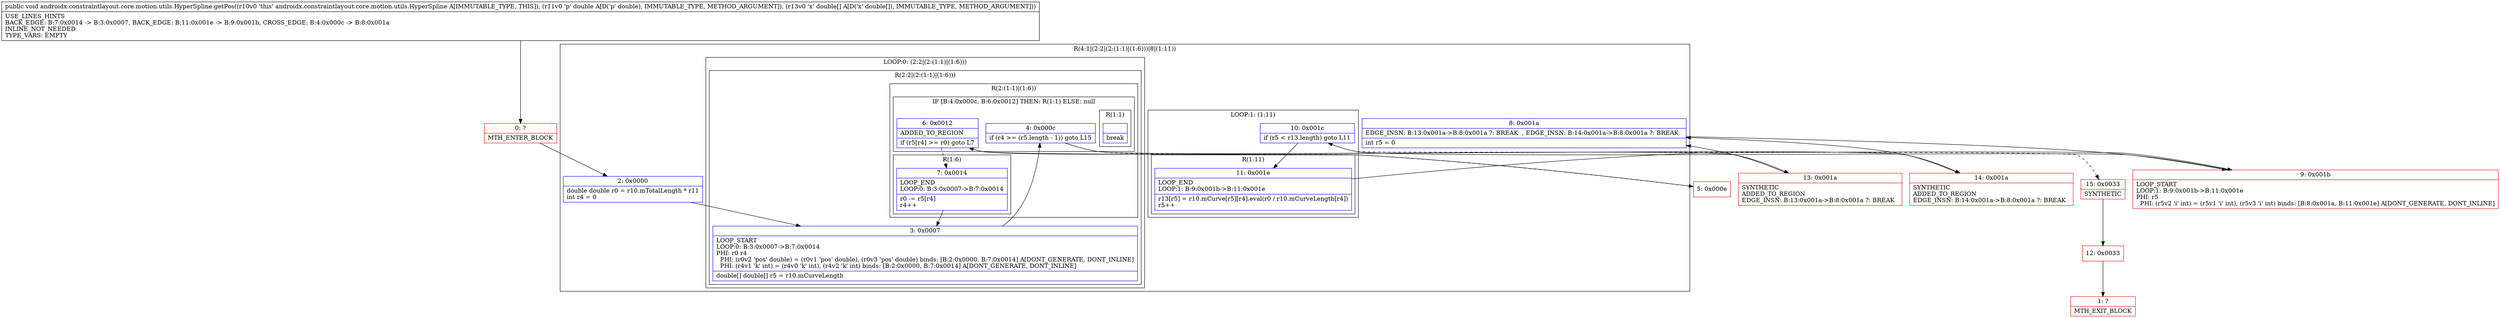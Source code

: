 digraph "CFG forandroidx.constraintlayout.core.motion.utils.HyperSpline.getPos(D[D)V" {
subgraph cluster_Region_1100274323 {
label = "R(4:1|(2:2|(2:(1:1)|(1:6)))|8|(1:11))";
node [shape=record,color=blue];
Node_2 [shape=record,label="{2\:\ 0x0000|double double r0 = r10.mTotalLength * r11\lint r4 = 0\l}"];
subgraph cluster_LoopRegion_856303354 {
label = "LOOP:0: (2:2|(2:(1:1)|(1:6)))";
node [shape=record,color=blue];
subgraph cluster_Region_1072224583 {
label = "R(2:2|(2:(1:1)|(1:6)))";
node [shape=record,color=blue];
Node_3 [shape=record,label="{3\:\ 0x0007|LOOP_START\lLOOP:0: B:3:0x0007\-\>B:7:0x0014\lPHI: r0 r4 \l  PHI: (r0v2 'pos' double) = (r0v1 'pos' double), (r0v3 'pos' double) binds: [B:2:0x0000, B:7:0x0014] A[DONT_GENERATE, DONT_INLINE]\l  PHI: (r4v1 'k' int) = (r4v0 'k' int), (r4v2 'k' int) binds: [B:2:0x0000, B:7:0x0014] A[DONT_GENERATE, DONT_INLINE]\l|double[] double[] r5 = r10.mCurveLength\l}"];
subgraph cluster_Region_955594270 {
label = "R(2:(1:1)|(1:6))";
node [shape=record,color=blue];
subgraph cluster_IfRegion_2106712896 {
label = "IF [B:4:0x000c, B:6:0x0012] THEN: R(1:1) ELSE: null";
node [shape=record,color=blue];
Node_4 [shape=record,label="{4\:\ 0x000c|if (r4 \>= (r5.length \- 1)) goto L15\l}"];
Node_6 [shape=record,label="{6\:\ 0x0012|ADDED_TO_REGION\l|if (r5[r4] \>= r0) goto L7\l}"];
subgraph cluster_Region_1210498561 {
label = "R(1:1)";
node [shape=record,color=blue];
Node_InsnContainer_559234372 [shape=record,label="{|break\l}"];
}
}
subgraph cluster_Region_1298270879 {
label = "R(1:6)";
node [shape=record,color=blue];
Node_7 [shape=record,label="{7\:\ 0x0014|LOOP_END\lLOOP:0: B:3:0x0007\-\>B:7:0x0014\l|r0 \-= r5[r4]\lr4++\l}"];
}
}
}
}
Node_8 [shape=record,label="{8\:\ 0x001a|EDGE_INSN: B:13:0x001a\-\>B:8:0x001a ?: BREAK  , EDGE_INSN: B:14:0x001a\-\>B:8:0x001a ?: BREAK  \l|int r5 = 0\l}"];
subgraph cluster_LoopRegion_1644366551 {
label = "LOOP:1: (1:11)";
node [shape=record,color=blue];
Node_10 [shape=record,label="{10\:\ 0x001c|if (r5 \< r13.length) goto L11\l}"];
subgraph cluster_Region_1490010255 {
label = "R(1:11)";
node [shape=record,color=blue];
Node_11 [shape=record,label="{11\:\ 0x001e|LOOP_END\lLOOP:1: B:9:0x001b\-\>B:11:0x001e\l|r13[r5] = r10.mCurve[r5][r4].eval(r0 \/ r10.mCurveLength[r4])\lr5++\l}"];
}
}
}
Node_0 [shape=record,color=red,label="{0\:\ ?|MTH_ENTER_BLOCK\l}"];
Node_5 [shape=record,color=red,label="{5\:\ 0x000e}"];
Node_13 [shape=record,color=red,label="{13\:\ 0x001a|SYNTHETIC\lADDED_TO_REGION\lEDGE_INSN: B:13:0x001a\-\>B:8:0x001a ?: BREAK  \l}"];
Node_9 [shape=record,color=red,label="{9\:\ 0x001b|LOOP_START\lLOOP:1: B:9:0x001b\-\>B:11:0x001e\lPHI: r5 \l  PHI: (r5v2 'i' int) = (r5v1 'i' int), (r5v3 'i' int) binds: [B:8:0x001a, B:11:0x001e] A[DONT_GENERATE, DONT_INLINE]\l}"];
Node_15 [shape=record,color=red,label="{15\:\ 0x0033|SYNTHETIC\l}"];
Node_12 [shape=record,color=red,label="{12\:\ 0x0033}"];
Node_1 [shape=record,color=red,label="{1\:\ ?|MTH_EXIT_BLOCK\l}"];
Node_14 [shape=record,color=red,label="{14\:\ 0x001a|SYNTHETIC\lADDED_TO_REGION\lEDGE_INSN: B:14:0x001a\-\>B:8:0x001a ?: BREAK  \l}"];
MethodNode[shape=record,label="{public void androidx.constraintlayout.core.motion.utils.HyperSpline.getPos((r10v0 'this' androidx.constraintlayout.core.motion.utils.HyperSpline A[IMMUTABLE_TYPE, THIS]), (r11v0 'p' double A[D('p' double), IMMUTABLE_TYPE, METHOD_ARGUMENT]), (r13v0 'x' double[] A[D('x' double[]), IMMUTABLE_TYPE, METHOD_ARGUMENT]))  | USE_LINES_HINTS\lBACK_EDGE: B:7:0x0014 \-\> B:3:0x0007, BACK_EDGE: B:11:0x001e \-\> B:9:0x001b, CROSS_EDGE: B:4:0x000c \-\> B:8:0x001a\lINLINE_NOT_NEEDED\lTYPE_VARS: EMPTY\l}"];
MethodNode -> Node_0;Node_2 -> Node_3;
Node_3 -> Node_4;
Node_4 -> Node_5[style=dashed];
Node_4 -> Node_14;
Node_6 -> Node_7[style=dashed];
Node_6 -> Node_13;
Node_7 -> Node_3;
Node_8 -> Node_9;
Node_10 -> Node_11;
Node_10 -> Node_15[style=dashed];
Node_11 -> Node_9;
Node_0 -> Node_2;
Node_5 -> Node_6;
Node_13 -> Node_8;
Node_9 -> Node_10;
Node_15 -> Node_12;
Node_12 -> Node_1;
Node_14 -> Node_8;
}

